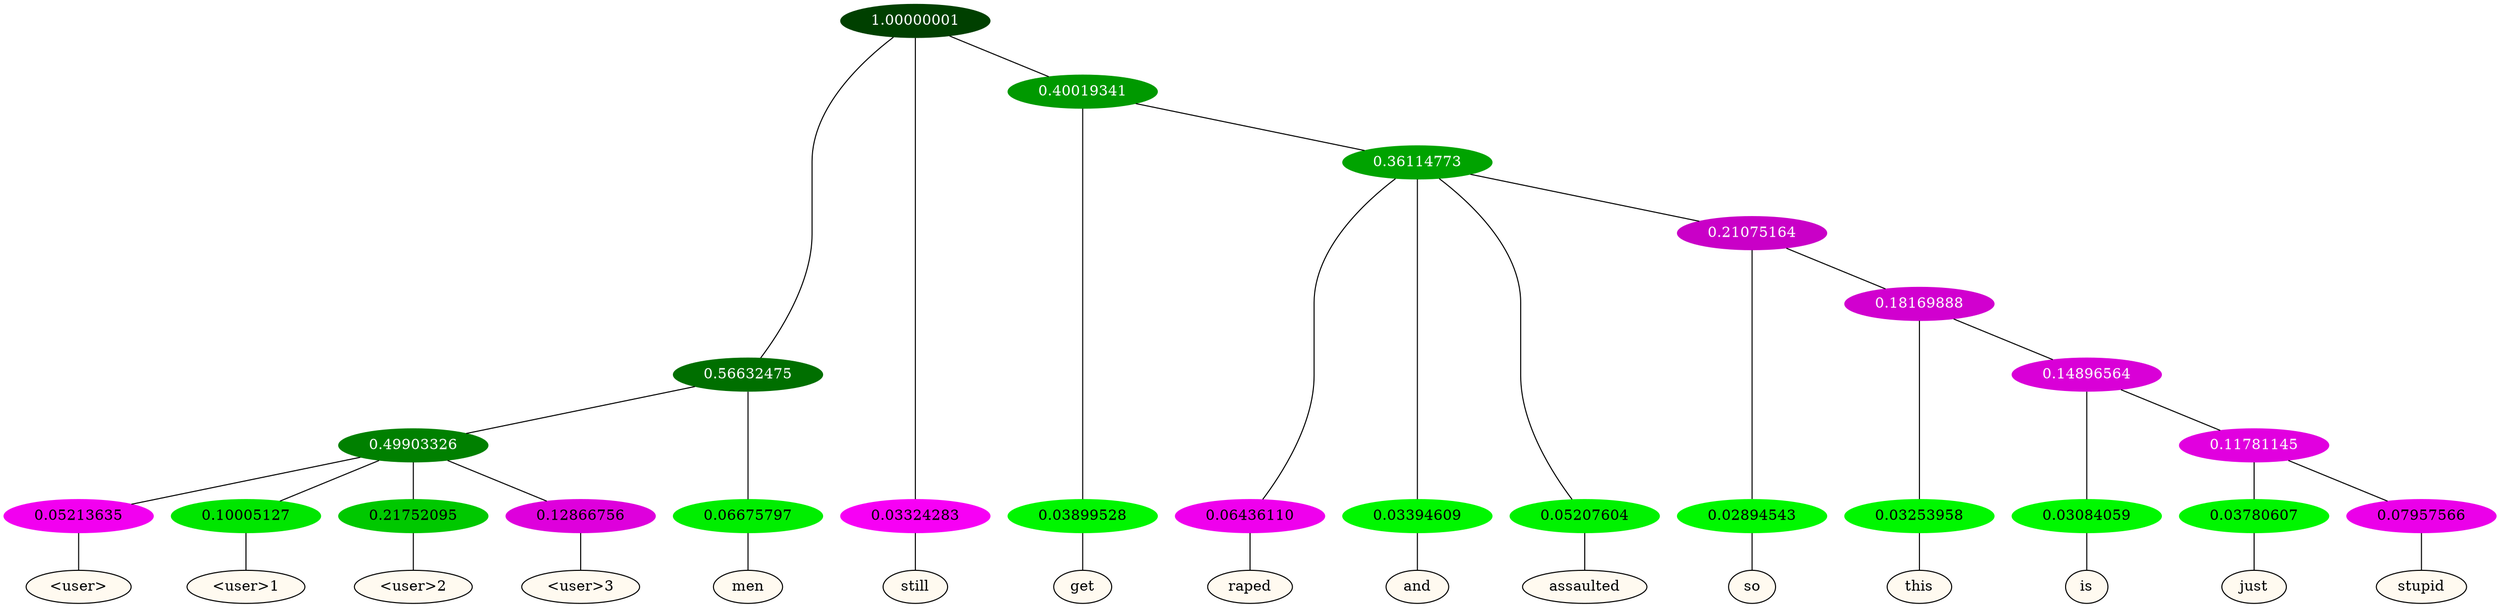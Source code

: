graph {
	node [format=png height=0.15 nodesep=0.001 ordering=out overlap=prism overlap_scaling=0.01 ranksep=0.001 ratio=0.2 style=filled width=0.15]
	{
		rank=same
		a_w_8 [label="\<user\>" color=black fillcolor=floralwhite style="filled,solid"]
		a_w_9 [label="\<user\>1" color=black fillcolor=floralwhite style="filled,solid"]
		a_w_10 [label="\<user\>2" color=black fillcolor=floralwhite style="filled,solid"]
		a_w_11 [label="\<user\>3" color=black fillcolor=floralwhite style="filled,solid"]
		a_w_5 [label=men color=black fillcolor=floralwhite style="filled,solid"]
		a_w_2 [label=still color=black fillcolor=floralwhite style="filled,solid"]
		a_w_6 [label=get color=black fillcolor=floralwhite style="filled,solid"]
		a_w_12 [label=raped color=black fillcolor=floralwhite style="filled,solid"]
		a_w_13 [label=and color=black fillcolor=floralwhite style="filled,solid"]
		a_w_14 [label=assaulted color=black fillcolor=floralwhite style="filled,solid"]
		a_w_16 [label=so color=black fillcolor=floralwhite style="filled,solid"]
		a_w_18 [label=this color=black fillcolor=floralwhite style="filled,solid"]
		a_w_20 [label=is color=black fillcolor=floralwhite style="filled,solid"]
		a_w_22 [label=just color=black fillcolor=floralwhite style="filled,solid"]
		a_w_23 [label=stupid color=black fillcolor=floralwhite style="filled,solid"]
	}
	a_n_8 -- a_w_8
	a_n_9 -- a_w_9
	a_n_10 -- a_w_10
	a_n_11 -- a_w_11
	a_n_5 -- a_w_5
	a_n_2 -- a_w_2
	a_n_6 -- a_w_6
	a_n_12 -- a_w_12
	a_n_13 -- a_w_13
	a_n_14 -- a_w_14
	a_n_16 -- a_w_16
	a_n_18 -- a_w_18
	a_n_20 -- a_w_20
	a_n_22 -- a_w_22
	a_n_23 -- a_w_23
	{
		rank=same
		a_n_8 [label=0.05213635 color="0.835 1.000 0.948" fontcolor=black]
		a_n_9 [label=0.10005127 color="0.334 1.000 0.900" fontcolor=black]
		a_n_10 [label=0.21752095 color="0.334 1.000 0.782" fontcolor=black]
		a_n_11 [label=0.12866756 color="0.835 1.000 0.871" fontcolor=black]
		a_n_5 [label=0.06675797 color="0.334 1.000 0.933" fontcolor=black]
		a_n_2 [label=0.03324283 color="0.835 1.000 0.967" fontcolor=black]
		a_n_6 [label=0.03899528 color="0.334 1.000 0.961" fontcolor=black]
		a_n_12 [label=0.06436110 color="0.835 1.000 0.936" fontcolor=black]
		a_n_13 [label=0.03394609 color="0.334 1.000 0.966" fontcolor=black]
		a_n_14 [label=0.05207604 color="0.334 1.000 0.948" fontcolor=black]
		a_n_16 [label=0.02894543 color="0.334 1.000 0.971" fontcolor=black]
		a_n_18 [label=0.03253958 color="0.334 1.000 0.967" fontcolor=black]
		a_n_20 [label=0.03084059 color="0.334 1.000 0.969" fontcolor=black]
		a_n_22 [label=0.03780607 color="0.334 1.000 0.962" fontcolor=black]
		a_n_23 [label=0.07957566 color="0.835 1.000 0.920" fontcolor=black]
	}
	a_n_0 [label=1.00000001 color="0.334 1.000 0.250" fontcolor=grey99]
	a_n_1 [label=0.56632475 color="0.334 1.000 0.434" fontcolor=grey99]
	a_n_0 -- a_n_1
	a_n_0 -- a_n_2
	a_n_3 [label=0.40019341 color="0.334 1.000 0.600" fontcolor=grey99]
	a_n_0 -- a_n_3
	a_n_4 [label=0.49903326 color="0.334 1.000 0.501" fontcolor=grey99]
	a_n_1 -- a_n_4
	a_n_1 -- a_n_5
	a_n_3 -- a_n_6
	a_n_7 [label=0.36114773 color="0.334 1.000 0.639" fontcolor=grey99]
	a_n_3 -- a_n_7
	a_n_4 -- a_n_8
	a_n_4 -- a_n_9
	a_n_4 -- a_n_10
	a_n_4 -- a_n_11
	a_n_7 -- a_n_12
	a_n_7 -- a_n_13
	a_n_7 -- a_n_14
	a_n_15 [label=0.21075164 color="0.835 1.000 0.789" fontcolor=grey99]
	a_n_7 -- a_n_15
	a_n_15 -- a_n_16
	a_n_17 [label=0.18169888 color="0.835 1.000 0.818" fontcolor=grey99]
	a_n_15 -- a_n_17
	a_n_17 -- a_n_18
	a_n_19 [label=0.14896564 color="0.835 1.000 0.851" fontcolor=grey99]
	a_n_17 -- a_n_19
	a_n_19 -- a_n_20
	a_n_21 [label=0.11781145 color="0.835 1.000 0.882" fontcolor=grey99]
	a_n_19 -- a_n_21
	a_n_21 -- a_n_22
	a_n_21 -- a_n_23
}
